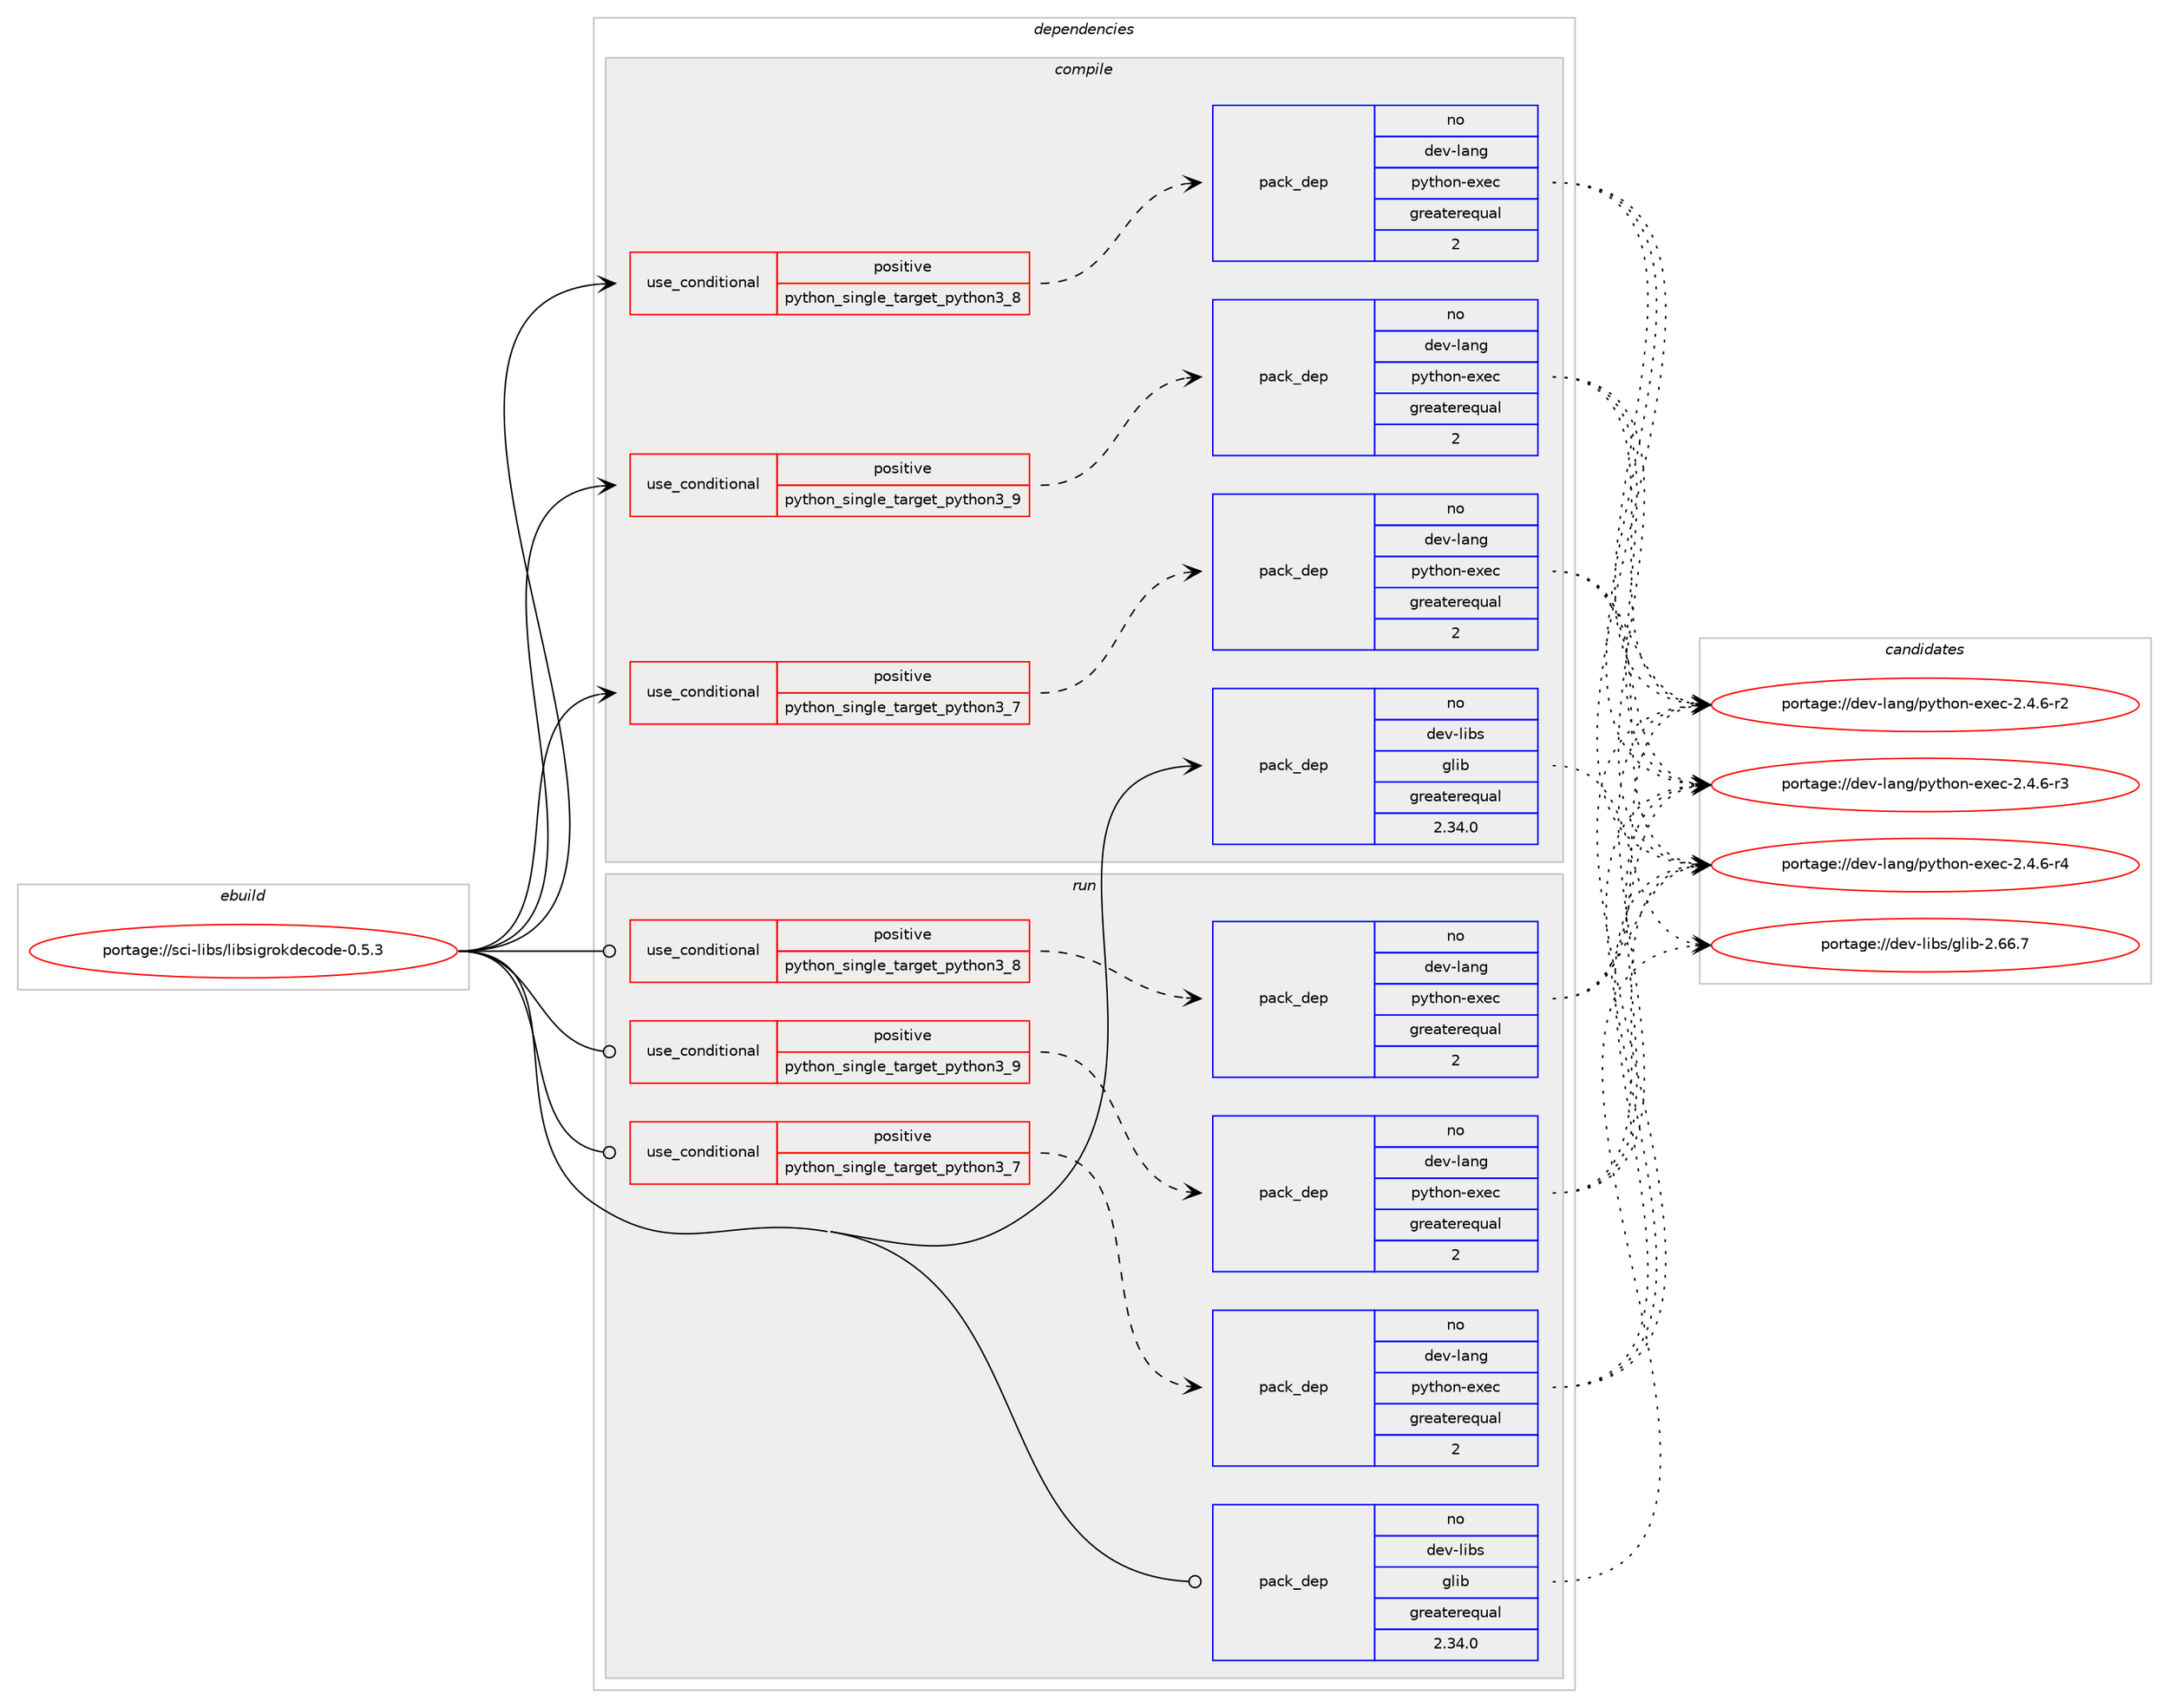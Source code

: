 digraph prolog {

# *************
# Graph options
# *************

newrank=true;
concentrate=true;
compound=true;
graph [rankdir=LR,fontname=Helvetica,fontsize=10,ranksep=1.5];#, ranksep=2.5, nodesep=0.2];
edge  [arrowhead=vee];
node  [fontname=Helvetica,fontsize=10];

# **********
# The ebuild
# **********

subgraph cluster_leftcol {
color=gray;
rank=same;
label=<<i>ebuild</i>>;
id [label="portage://sci-libs/libsigrokdecode-0.5.3", color=red, width=4, href="../sci-libs/libsigrokdecode-0.5.3.svg"];
}

# ****************
# The dependencies
# ****************

subgraph cluster_midcol {
color=gray;
label=<<i>dependencies</i>>;
subgraph cluster_compile {
fillcolor="#eeeeee";
style=filled;
label=<<i>compile</i>>;
subgraph cond1830 {
dependency2697 [label=<<TABLE BORDER="0" CELLBORDER="1" CELLSPACING="0" CELLPADDING="4"><TR><TD ROWSPAN="3" CELLPADDING="10">use_conditional</TD></TR><TR><TD>positive</TD></TR><TR><TD>python_single_target_python3_7</TD></TR></TABLE>>, shape=none, color=red];
# *** BEGIN UNKNOWN DEPENDENCY TYPE (TODO) ***
# dependency2697 -> package_dependency(portage://sci-libs/libsigrokdecode-0.5.3,install,no,dev-lang,python,none,[,,],[slot(3.7)],[])
# *** END UNKNOWN DEPENDENCY TYPE (TODO) ***

subgraph pack822 {
dependency2698 [label=<<TABLE BORDER="0" CELLBORDER="1" CELLSPACING="0" CELLPADDING="4" WIDTH="220"><TR><TD ROWSPAN="6" CELLPADDING="30">pack_dep</TD></TR><TR><TD WIDTH="110">no</TD></TR><TR><TD>dev-lang</TD></TR><TR><TD>python-exec</TD></TR><TR><TD>greaterequal</TD></TR><TR><TD>2</TD></TR></TABLE>>, shape=none, color=blue];
}
dependency2697:e -> dependency2698:w [weight=20,style="dashed",arrowhead="vee"];
}
id:e -> dependency2697:w [weight=20,style="solid",arrowhead="vee"];
subgraph cond1831 {
dependency2699 [label=<<TABLE BORDER="0" CELLBORDER="1" CELLSPACING="0" CELLPADDING="4"><TR><TD ROWSPAN="3" CELLPADDING="10">use_conditional</TD></TR><TR><TD>positive</TD></TR><TR><TD>python_single_target_python3_8</TD></TR></TABLE>>, shape=none, color=red];
# *** BEGIN UNKNOWN DEPENDENCY TYPE (TODO) ***
# dependency2699 -> package_dependency(portage://sci-libs/libsigrokdecode-0.5.3,install,no,dev-lang,python,none,[,,],[slot(3.8)],[])
# *** END UNKNOWN DEPENDENCY TYPE (TODO) ***

subgraph pack823 {
dependency2700 [label=<<TABLE BORDER="0" CELLBORDER="1" CELLSPACING="0" CELLPADDING="4" WIDTH="220"><TR><TD ROWSPAN="6" CELLPADDING="30">pack_dep</TD></TR><TR><TD WIDTH="110">no</TD></TR><TR><TD>dev-lang</TD></TR><TR><TD>python-exec</TD></TR><TR><TD>greaterequal</TD></TR><TR><TD>2</TD></TR></TABLE>>, shape=none, color=blue];
}
dependency2699:e -> dependency2700:w [weight=20,style="dashed",arrowhead="vee"];
}
id:e -> dependency2699:w [weight=20,style="solid",arrowhead="vee"];
subgraph cond1832 {
dependency2701 [label=<<TABLE BORDER="0" CELLBORDER="1" CELLSPACING="0" CELLPADDING="4"><TR><TD ROWSPAN="3" CELLPADDING="10">use_conditional</TD></TR><TR><TD>positive</TD></TR><TR><TD>python_single_target_python3_9</TD></TR></TABLE>>, shape=none, color=red];
# *** BEGIN UNKNOWN DEPENDENCY TYPE (TODO) ***
# dependency2701 -> package_dependency(portage://sci-libs/libsigrokdecode-0.5.3,install,no,dev-lang,python,none,[,,],[slot(3.9)],[])
# *** END UNKNOWN DEPENDENCY TYPE (TODO) ***

subgraph pack824 {
dependency2702 [label=<<TABLE BORDER="0" CELLBORDER="1" CELLSPACING="0" CELLPADDING="4" WIDTH="220"><TR><TD ROWSPAN="6" CELLPADDING="30">pack_dep</TD></TR><TR><TD WIDTH="110">no</TD></TR><TR><TD>dev-lang</TD></TR><TR><TD>python-exec</TD></TR><TR><TD>greaterequal</TD></TR><TR><TD>2</TD></TR></TABLE>>, shape=none, color=blue];
}
dependency2701:e -> dependency2702:w [weight=20,style="dashed",arrowhead="vee"];
}
id:e -> dependency2701:w [weight=20,style="solid",arrowhead="vee"];
subgraph pack825 {
dependency2703 [label=<<TABLE BORDER="0" CELLBORDER="1" CELLSPACING="0" CELLPADDING="4" WIDTH="220"><TR><TD ROWSPAN="6" CELLPADDING="30">pack_dep</TD></TR><TR><TD WIDTH="110">no</TD></TR><TR><TD>dev-libs</TD></TR><TR><TD>glib</TD></TR><TR><TD>greaterequal</TD></TR><TR><TD>2.34.0</TD></TR></TABLE>>, shape=none, color=blue];
}
id:e -> dependency2703:w [weight=20,style="solid",arrowhead="vee"];
}
subgraph cluster_compileandrun {
fillcolor="#eeeeee";
style=filled;
label=<<i>compile and run</i>>;
}
subgraph cluster_run {
fillcolor="#eeeeee";
style=filled;
label=<<i>run</i>>;
subgraph cond1833 {
dependency2704 [label=<<TABLE BORDER="0" CELLBORDER="1" CELLSPACING="0" CELLPADDING="4"><TR><TD ROWSPAN="3" CELLPADDING="10">use_conditional</TD></TR><TR><TD>positive</TD></TR><TR><TD>python_single_target_python3_7</TD></TR></TABLE>>, shape=none, color=red];
# *** BEGIN UNKNOWN DEPENDENCY TYPE (TODO) ***
# dependency2704 -> package_dependency(portage://sci-libs/libsigrokdecode-0.5.3,run,no,dev-lang,python,none,[,,],[slot(3.7)],[])
# *** END UNKNOWN DEPENDENCY TYPE (TODO) ***

subgraph pack826 {
dependency2705 [label=<<TABLE BORDER="0" CELLBORDER="1" CELLSPACING="0" CELLPADDING="4" WIDTH="220"><TR><TD ROWSPAN="6" CELLPADDING="30">pack_dep</TD></TR><TR><TD WIDTH="110">no</TD></TR><TR><TD>dev-lang</TD></TR><TR><TD>python-exec</TD></TR><TR><TD>greaterequal</TD></TR><TR><TD>2</TD></TR></TABLE>>, shape=none, color=blue];
}
dependency2704:e -> dependency2705:w [weight=20,style="dashed",arrowhead="vee"];
}
id:e -> dependency2704:w [weight=20,style="solid",arrowhead="odot"];
subgraph cond1834 {
dependency2706 [label=<<TABLE BORDER="0" CELLBORDER="1" CELLSPACING="0" CELLPADDING="4"><TR><TD ROWSPAN="3" CELLPADDING="10">use_conditional</TD></TR><TR><TD>positive</TD></TR><TR><TD>python_single_target_python3_8</TD></TR></TABLE>>, shape=none, color=red];
# *** BEGIN UNKNOWN DEPENDENCY TYPE (TODO) ***
# dependency2706 -> package_dependency(portage://sci-libs/libsigrokdecode-0.5.3,run,no,dev-lang,python,none,[,,],[slot(3.8)],[])
# *** END UNKNOWN DEPENDENCY TYPE (TODO) ***

subgraph pack827 {
dependency2707 [label=<<TABLE BORDER="0" CELLBORDER="1" CELLSPACING="0" CELLPADDING="4" WIDTH="220"><TR><TD ROWSPAN="6" CELLPADDING="30">pack_dep</TD></TR><TR><TD WIDTH="110">no</TD></TR><TR><TD>dev-lang</TD></TR><TR><TD>python-exec</TD></TR><TR><TD>greaterequal</TD></TR><TR><TD>2</TD></TR></TABLE>>, shape=none, color=blue];
}
dependency2706:e -> dependency2707:w [weight=20,style="dashed",arrowhead="vee"];
}
id:e -> dependency2706:w [weight=20,style="solid",arrowhead="odot"];
subgraph cond1835 {
dependency2708 [label=<<TABLE BORDER="0" CELLBORDER="1" CELLSPACING="0" CELLPADDING="4"><TR><TD ROWSPAN="3" CELLPADDING="10">use_conditional</TD></TR><TR><TD>positive</TD></TR><TR><TD>python_single_target_python3_9</TD></TR></TABLE>>, shape=none, color=red];
# *** BEGIN UNKNOWN DEPENDENCY TYPE (TODO) ***
# dependency2708 -> package_dependency(portage://sci-libs/libsigrokdecode-0.5.3,run,no,dev-lang,python,none,[,,],[slot(3.9)],[])
# *** END UNKNOWN DEPENDENCY TYPE (TODO) ***

subgraph pack828 {
dependency2709 [label=<<TABLE BORDER="0" CELLBORDER="1" CELLSPACING="0" CELLPADDING="4" WIDTH="220"><TR><TD ROWSPAN="6" CELLPADDING="30">pack_dep</TD></TR><TR><TD WIDTH="110">no</TD></TR><TR><TD>dev-lang</TD></TR><TR><TD>python-exec</TD></TR><TR><TD>greaterequal</TD></TR><TR><TD>2</TD></TR></TABLE>>, shape=none, color=blue];
}
dependency2708:e -> dependency2709:w [weight=20,style="dashed",arrowhead="vee"];
}
id:e -> dependency2708:w [weight=20,style="solid",arrowhead="odot"];
subgraph pack829 {
dependency2710 [label=<<TABLE BORDER="0" CELLBORDER="1" CELLSPACING="0" CELLPADDING="4" WIDTH="220"><TR><TD ROWSPAN="6" CELLPADDING="30">pack_dep</TD></TR><TR><TD WIDTH="110">no</TD></TR><TR><TD>dev-libs</TD></TR><TR><TD>glib</TD></TR><TR><TD>greaterequal</TD></TR><TR><TD>2.34.0</TD></TR></TABLE>>, shape=none, color=blue];
}
id:e -> dependency2710:w [weight=20,style="solid",arrowhead="odot"];
}
}

# **************
# The candidates
# **************

subgraph cluster_choices {
rank=same;
color=gray;
label=<<i>candidates</i>>;

subgraph choice822 {
color=black;
nodesep=1;
choice10010111845108971101034711212111610411111045101120101994550465246544511450 [label="portage://dev-lang/python-exec-2.4.6-r2", color=red, width=4,href="../dev-lang/python-exec-2.4.6-r2.svg"];
choice10010111845108971101034711212111610411111045101120101994550465246544511451 [label="portage://dev-lang/python-exec-2.4.6-r3", color=red, width=4,href="../dev-lang/python-exec-2.4.6-r3.svg"];
choice10010111845108971101034711212111610411111045101120101994550465246544511452 [label="portage://dev-lang/python-exec-2.4.6-r4", color=red, width=4,href="../dev-lang/python-exec-2.4.6-r4.svg"];
dependency2698:e -> choice10010111845108971101034711212111610411111045101120101994550465246544511450:w [style=dotted,weight="100"];
dependency2698:e -> choice10010111845108971101034711212111610411111045101120101994550465246544511451:w [style=dotted,weight="100"];
dependency2698:e -> choice10010111845108971101034711212111610411111045101120101994550465246544511452:w [style=dotted,weight="100"];
}
subgraph choice823 {
color=black;
nodesep=1;
choice10010111845108971101034711212111610411111045101120101994550465246544511450 [label="portage://dev-lang/python-exec-2.4.6-r2", color=red, width=4,href="../dev-lang/python-exec-2.4.6-r2.svg"];
choice10010111845108971101034711212111610411111045101120101994550465246544511451 [label="portage://dev-lang/python-exec-2.4.6-r3", color=red, width=4,href="../dev-lang/python-exec-2.4.6-r3.svg"];
choice10010111845108971101034711212111610411111045101120101994550465246544511452 [label="portage://dev-lang/python-exec-2.4.6-r4", color=red, width=4,href="../dev-lang/python-exec-2.4.6-r4.svg"];
dependency2700:e -> choice10010111845108971101034711212111610411111045101120101994550465246544511450:w [style=dotted,weight="100"];
dependency2700:e -> choice10010111845108971101034711212111610411111045101120101994550465246544511451:w [style=dotted,weight="100"];
dependency2700:e -> choice10010111845108971101034711212111610411111045101120101994550465246544511452:w [style=dotted,weight="100"];
}
subgraph choice824 {
color=black;
nodesep=1;
choice10010111845108971101034711212111610411111045101120101994550465246544511450 [label="portage://dev-lang/python-exec-2.4.6-r2", color=red, width=4,href="../dev-lang/python-exec-2.4.6-r2.svg"];
choice10010111845108971101034711212111610411111045101120101994550465246544511451 [label="portage://dev-lang/python-exec-2.4.6-r3", color=red, width=4,href="../dev-lang/python-exec-2.4.6-r3.svg"];
choice10010111845108971101034711212111610411111045101120101994550465246544511452 [label="portage://dev-lang/python-exec-2.4.6-r4", color=red, width=4,href="../dev-lang/python-exec-2.4.6-r4.svg"];
dependency2702:e -> choice10010111845108971101034711212111610411111045101120101994550465246544511450:w [style=dotted,weight="100"];
dependency2702:e -> choice10010111845108971101034711212111610411111045101120101994550465246544511451:w [style=dotted,weight="100"];
dependency2702:e -> choice10010111845108971101034711212111610411111045101120101994550465246544511452:w [style=dotted,weight="100"];
}
subgraph choice825 {
color=black;
nodesep=1;
choice1001011184510810598115471031081059845504654544655 [label="portage://dev-libs/glib-2.66.7", color=red, width=4,href="../dev-libs/glib-2.66.7.svg"];
dependency2703:e -> choice1001011184510810598115471031081059845504654544655:w [style=dotted,weight="100"];
}
subgraph choice826 {
color=black;
nodesep=1;
choice10010111845108971101034711212111610411111045101120101994550465246544511450 [label="portage://dev-lang/python-exec-2.4.6-r2", color=red, width=4,href="../dev-lang/python-exec-2.4.6-r2.svg"];
choice10010111845108971101034711212111610411111045101120101994550465246544511451 [label="portage://dev-lang/python-exec-2.4.6-r3", color=red, width=4,href="../dev-lang/python-exec-2.4.6-r3.svg"];
choice10010111845108971101034711212111610411111045101120101994550465246544511452 [label="portage://dev-lang/python-exec-2.4.6-r4", color=red, width=4,href="../dev-lang/python-exec-2.4.6-r4.svg"];
dependency2705:e -> choice10010111845108971101034711212111610411111045101120101994550465246544511450:w [style=dotted,weight="100"];
dependency2705:e -> choice10010111845108971101034711212111610411111045101120101994550465246544511451:w [style=dotted,weight="100"];
dependency2705:e -> choice10010111845108971101034711212111610411111045101120101994550465246544511452:w [style=dotted,weight="100"];
}
subgraph choice827 {
color=black;
nodesep=1;
choice10010111845108971101034711212111610411111045101120101994550465246544511450 [label="portage://dev-lang/python-exec-2.4.6-r2", color=red, width=4,href="../dev-lang/python-exec-2.4.6-r2.svg"];
choice10010111845108971101034711212111610411111045101120101994550465246544511451 [label="portage://dev-lang/python-exec-2.4.6-r3", color=red, width=4,href="../dev-lang/python-exec-2.4.6-r3.svg"];
choice10010111845108971101034711212111610411111045101120101994550465246544511452 [label="portage://dev-lang/python-exec-2.4.6-r4", color=red, width=4,href="../dev-lang/python-exec-2.4.6-r4.svg"];
dependency2707:e -> choice10010111845108971101034711212111610411111045101120101994550465246544511450:w [style=dotted,weight="100"];
dependency2707:e -> choice10010111845108971101034711212111610411111045101120101994550465246544511451:w [style=dotted,weight="100"];
dependency2707:e -> choice10010111845108971101034711212111610411111045101120101994550465246544511452:w [style=dotted,weight="100"];
}
subgraph choice828 {
color=black;
nodesep=1;
choice10010111845108971101034711212111610411111045101120101994550465246544511450 [label="portage://dev-lang/python-exec-2.4.6-r2", color=red, width=4,href="../dev-lang/python-exec-2.4.6-r2.svg"];
choice10010111845108971101034711212111610411111045101120101994550465246544511451 [label="portage://dev-lang/python-exec-2.4.6-r3", color=red, width=4,href="../dev-lang/python-exec-2.4.6-r3.svg"];
choice10010111845108971101034711212111610411111045101120101994550465246544511452 [label="portage://dev-lang/python-exec-2.4.6-r4", color=red, width=4,href="../dev-lang/python-exec-2.4.6-r4.svg"];
dependency2709:e -> choice10010111845108971101034711212111610411111045101120101994550465246544511450:w [style=dotted,weight="100"];
dependency2709:e -> choice10010111845108971101034711212111610411111045101120101994550465246544511451:w [style=dotted,weight="100"];
dependency2709:e -> choice10010111845108971101034711212111610411111045101120101994550465246544511452:w [style=dotted,weight="100"];
}
subgraph choice829 {
color=black;
nodesep=1;
choice1001011184510810598115471031081059845504654544655 [label="portage://dev-libs/glib-2.66.7", color=red, width=4,href="../dev-libs/glib-2.66.7.svg"];
dependency2710:e -> choice1001011184510810598115471031081059845504654544655:w [style=dotted,weight="100"];
}
}

}
